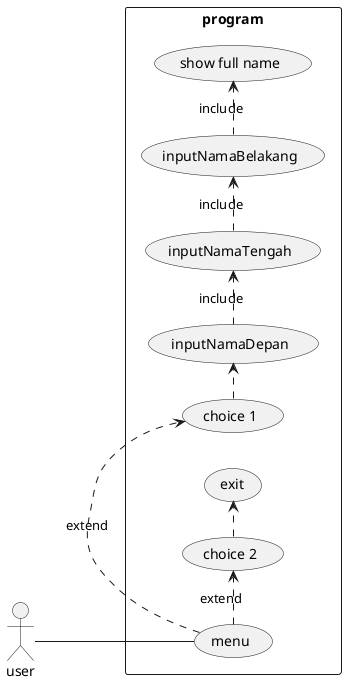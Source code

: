 @startuml sample

left to right direction

actor user
rectangle program{
    user -- (menu)
    (menu) .> (choice 1) : extend
    (menu) .> (choice 2) : extend
    (choice 2) .> (exit)
    (choice 1) .> (inputNamaDepan)
    (inputNamaDepan) ._> (inputNamaTengah) : include
    (inputNamaTengah) ._> (inputNamaBelakang) : include
    (inputNamaBelakang) ._> (show full name) : include

}
@enduml
